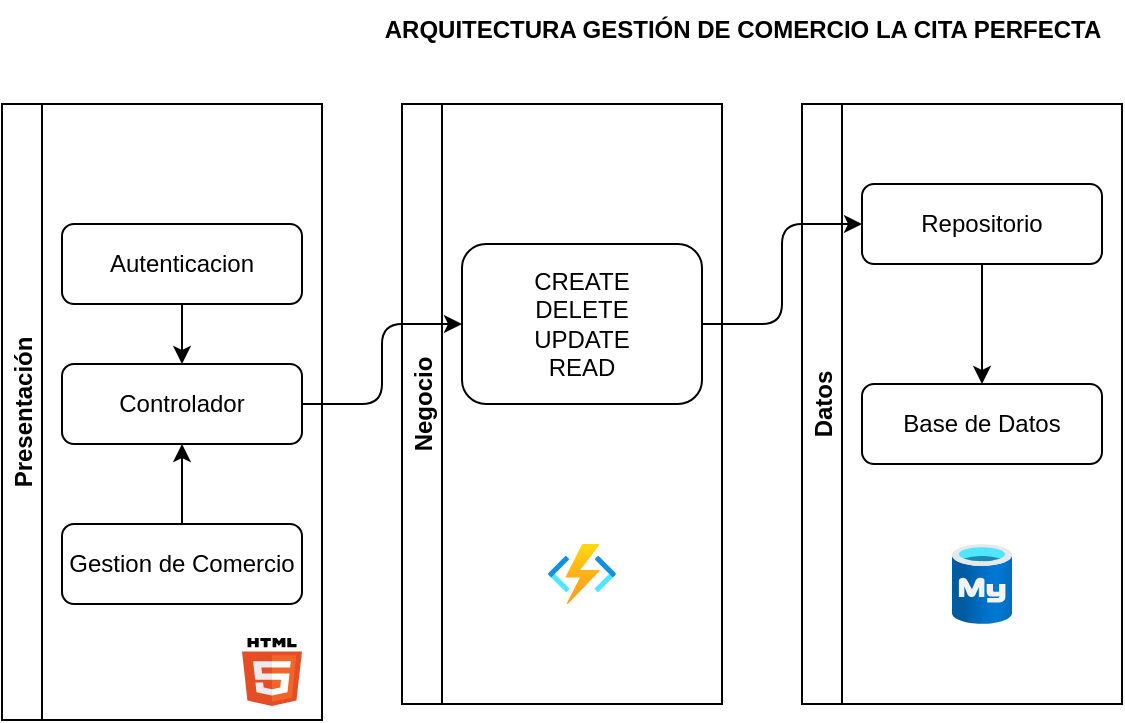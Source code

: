 <mxfile version="24.6.4" type="google">
  <diagram name="Page-1" id="RUW0hZzk88iksa4qX8Tt">
    <mxGraphModel grid="1" page="1" gridSize="10" guides="1" tooltips="1" connect="1" arrows="1" fold="1" pageScale="1" pageWidth="850" pageHeight="1100" math="0" shadow="0">
      <root>
        <mxCell id="0" />
        <mxCell id="1" parent="0" />
        <mxCell id="KL5osW_Pp9hEeo520YDH-1" value="Presentación" style="swimlane;horizontal=0;startSize=20;" vertex="1" parent="1">
          <mxGeometry x="80" y="60" width="160" height="308" as="geometry" />
        </mxCell>
        <mxCell id="KL5osW_Pp9hEeo520YDH-2" value="Autenticacion" style="rounded=1;whiteSpace=wrap;html=1;" vertex="1" parent="KL5osW_Pp9hEeo520YDH-1">
          <mxGeometry x="30" y="60" width="120" height="40" as="geometry" />
        </mxCell>
        <mxCell id="KL5osW_Pp9hEeo520YDH-3" value="Gestion de Comercio" style="rounded=1;whiteSpace=wrap;html=1;" vertex="1" parent="KL5osW_Pp9hEeo520YDH-1">
          <mxGeometry x="30" y="210" width="120" height="40" as="geometry" />
        </mxCell>
        <mxCell id="KL5osW_Pp9hEeo520YDH-4" value="Controlador" style="rounded=1;whiteSpace=wrap;html=1;" vertex="1" parent="KL5osW_Pp9hEeo520YDH-1">
          <mxGeometry x="30" y="130" width="120" height="40" as="geometry" />
        </mxCell>
        <mxCell id="KL5osW_Pp9hEeo520YDH-19" value="" style="dashed=0;outlineConnect=0;html=1;align=center;labelPosition=center;verticalLabelPosition=bottom;verticalAlign=top;shape=mxgraph.weblogos.html5" vertex="1" parent="KL5osW_Pp9hEeo520YDH-1">
          <mxGeometry x="120" y="267" width="30" height="34" as="geometry" />
        </mxCell>
        <mxCell id="KL5osW_Pp9hEeo520YDH-20" value="" style="shape=image;html=1;verticalAlign=top;verticalLabelPosition=bottom;labelBackgroundColor=#ffffff;imageAspect=0;aspect=fixed;image=https://cdn2.iconfinder.com/data/icons/boxicons-logos/24/bxl-javascript-128.png" vertex="1" parent="KL5osW_Pp9hEeo520YDH-1">
          <mxGeometry x="72" y="260" width="48" height="48" as="geometry" />
        </mxCell>
        <mxCell id="KL5osW_Pp9hEeo520YDH-5" value="Negocio" style="swimlane;horizontal=0;startSize=20;" vertex="1" parent="1">
          <mxGeometry x="280" y="60" width="160" height="300" as="geometry" />
        </mxCell>
        <mxCell id="KL5osW_Pp9hEeo520YDH-7" value="CREATE&lt;div&gt;DELETE&lt;/div&gt;&lt;div&gt;UPDATE&lt;/div&gt;&lt;div&gt;READ&lt;/div&gt;" style="rounded=1;whiteSpace=wrap;html=1;" vertex="1" parent="KL5osW_Pp9hEeo520YDH-5">
          <mxGeometry x="30" y="70" width="120" height="80" as="geometry" />
        </mxCell>
        <mxCell id="KL5osW_Pp9hEeo520YDH-22" value="" style="image;aspect=fixed;html=1;points=[];align=center;fontSize=12;image=img/lib/azure2/compute/Function_Apps.svg;" vertex="1" parent="KL5osW_Pp9hEeo520YDH-5">
          <mxGeometry x="73" y="220" width="34" height="30" as="geometry" />
        </mxCell>
        <mxCell id="KL5osW_Pp9hEeo520YDH-8" value="Datos" style="swimlane;horizontal=0;startSize=20;" vertex="1" parent="1">
          <mxGeometry x="480" y="60" width="160" height="300" as="geometry" />
        </mxCell>
        <mxCell id="KL5osW_Pp9hEeo520YDH-9" value="Repositorio" style="rounded=1;whiteSpace=wrap;html=1;" vertex="1" parent="KL5osW_Pp9hEeo520YDH-8">
          <mxGeometry x="30" y="40" width="120" height="40" as="geometry" />
        </mxCell>
        <mxCell id="KL5osW_Pp9hEeo520YDH-10" value="Base de Datos" style="rounded=1;whiteSpace=wrap;html=1;" vertex="1" parent="KL5osW_Pp9hEeo520YDH-8">
          <mxGeometry x="30" y="140" width="120" height="40" as="geometry" />
        </mxCell>
        <mxCell id="KL5osW_Pp9hEeo520YDH-21" value="" style="image;aspect=fixed;html=1;points=[];align=center;fontSize=12;image=img/lib/azure2/databases/Azure_Database_MySQL_Server.svg;" vertex="1" parent="KL5osW_Pp9hEeo520YDH-8">
          <mxGeometry x="75" y="220" width="30" height="40" as="geometry" />
        </mxCell>
        <mxCell id="KL5osW_Pp9hEeo520YDH-11" style="edgeStyle=elbowEdgeStyle;rounded=1;" edge="1" parent="1" source="KL5osW_Pp9hEeo520YDH-2" target="KL5osW_Pp9hEeo520YDH-4">
          <mxGeometry relative="1" as="geometry" />
        </mxCell>
        <mxCell id="KL5osW_Pp9hEeo520YDH-12" style="edgeStyle=elbowEdgeStyle;rounded=1;" edge="1" parent="1" source="KL5osW_Pp9hEeo520YDH-3" target="KL5osW_Pp9hEeo520YDH-4">
          <mxGeometry relative="1" as="geometry" />
        </mxCell>
        <mxCell id="KL5osW_Pp9hEeo520YDH-14" style="edgeStyle=elbowEdgeStyle;rounded=1;" edge="1" parent="1" source="KL5osW_Pp9hEeo520YDH-4" target="KL5osW_Pp9hEeo520YDH-7">
          <mxGeometry relative="1" as="geometry" />
        </mxCell>
        <mxCell id="KL5osW_Pp9hEeo520YDH-16" style="edgeStyle=elbowEdgeStyle;rounded=1;" edge="1" parent="1" source="KL5osW_Pp9hEeo520YDH-7" target="KL5osW_Pp9hEeo520YDH-9">
          <mxGeometry relative="1" as="geometry" />
        </mxCell>
        <mxCell id="KL5osW_Pp9hEeo520YDH-17" style="edgeStyle=elbowEdgeStyle;rounded=1;" edge="1" parent="1" source="KL5osW_Pp9hEeo520YDH-9" target="KL5osW_Pp9hEeo520YDH-10">
          <mxGeometry relative="1" as="geometry" />
        </mxCell>
        <mxCell id="KL5osW_Pp9hEeo520YDH-23" value="&lt;b&gt;ARQUITECTURA GESTIÓN DE COMERCIO LA CITA PERFECTA&lt;/b&gt;" style="text;html=1;align=center;verticalAlign=middle;resizable=0;points=[];autosize=1;strokeColor=none;fillColor=none;" vertex="1" parent="1">
          <mxGeometry x="260" y="8" width="380" height="30" as="geometry" />
        </mxCell>
      </root>
    </mxGraphModel>
  </diagram>
</mxfile>
